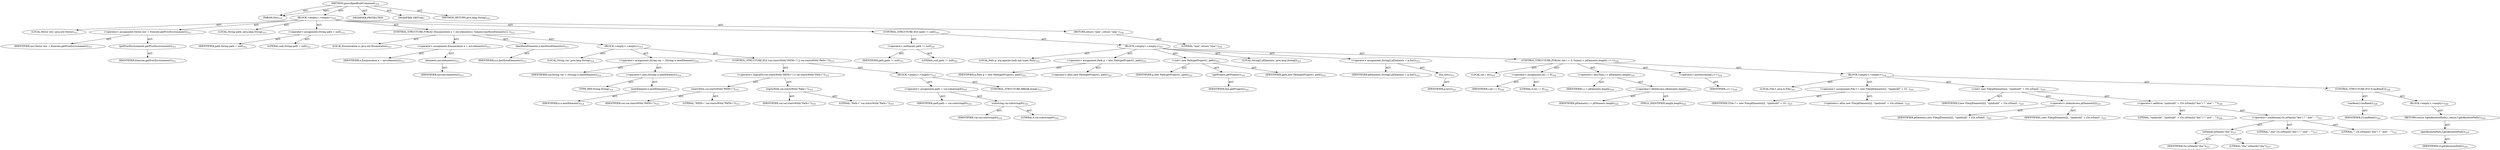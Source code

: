 digraph "guessRpmBuildCommand" {  
"111669149706" [label = <(METHOD,guessRpmBuildCommand)<SUB>310</SUB>> ]
"115964116999" [label = <(PARAM,this)<SUB>310</SUB>> ]
"25769803817" [label = <(BLOCK,&lt;empty&gt;,&lt;empty&gt;)<SUB>310</SUB>> ]
"94489280525" [label = <(LOCAL,Vector env: java.util.Vector)<SUB>311</SUB>> ]
"30064771221" [label = <(&lt;operator&gt;.assignment,Vector env = Execute.getProcEnvironment())<SUB>311</SUB>> ]
"68719476857" [label = <(IDENTIFIER,env,Vector env = Execute.getProcEnvironment())<SUB>311</SUB>> ]
"30064771222" [label = <(getProcEnvironment,getProcEnvironment())<SUB>311</SUB>> ]
"68719476858" [label = <(IDENTIFIER,Execute,getProcEnvironment())<SUB>311</SUB>> ]
"94489280526" [label = <(LOCAL,String path: java.lang.String)<SUB>312</SUB>> ]
"30064771223" [label = <(&lt;operator&gt;.assignment,String path = null)<SUB>312</SUB>> ]
"68719476859" [label = <(IDENTIFIER,path,String path = null)<SUB>312</SUB>> ]
"90194313240" [label = <(LITERAL,null,String path = null)<SUB>312</SUB>> ]
"47244640281" [label = <(CONTROL_STRUCTURE,FOR,for (Enumeration e = env.elements(); Some(e.hasMoreElements()); ))<SUB>313</SUB>> ]
"94489280527" [label = <(LOCAL,Enumeration e: java.util.Enumeration)<SUB>313</SUB>> ]
"30064771224" [label = <(&lt;operator&gt;.assignment,Enumeration e = env.elements())<SUB>313</SUB>> ]
"68719476860" [label = <(IDENTIFIER,e,Enumeration e = env.elements())<SUB>313</SUB>> ]
"30064771225" [label = <(elements,env.elements())<SUB>313</SUB>> ]
"68719476861" [label = <(IDENTIFIER,env,env.elements())<SUB>313</SUB>> ]
"30064771226" [label = <(hasMoreElements,e.hasMoreElements())<SUB>313</SUB>> ]
"68719476862" [label = <(IDENTIFIER,e,e.hasMoreElements())<SUB>313</SUB>> ]
"25769803818" [label = <(BLOCK,&lt;empty&gt;,&lt;empty&gt;)<SUB>313</SUB>> ]
"94489280528" [label = <(LOCAL,String var: java.lang.String)<SUB>314</SUB>> ]
"30064771227" [label = <(&lt;operator&gt;.assignment,String var = (String) e.nextElement())<SUB>314</SUB>> ]
"68719476863" [label = <(IDENTIFIER,var,String var = (String) e.nextElement())<SUB>314</SUB>> ]
"30064771228" [label = <(&lt;operator&gt;.cast,(String) e.nextElement())<SUB>314</SUB>> ]
"180388626432" [label = <(TYPE_REF,String,String)<SUB>314</SUB>> ]
"30064771229" [label = <(nextElement,e.nextElement())<SUB>314</SUB>> ]
"68719476864" [label = <(IDENTIFIER,e,e.nextElement())<SUB>314</SUB>> ]
"47244640282" [label = <(CONTROL_STRUCTURE,IF,if (var.startsWith(&quot;PATH=&quot;) || var.startsWith(&quot;Path=&quot;)))<SUB>315</SUB>> ]
"30064771230" [label = <(&lt;operator&gt;.logicalOr,var.startsWith(&quot;PATH=&quot;) || var.startsWith(&quot;Path=&quot;))<SUB>315</SUB>> ]
"30064771231" [label = <(startsWith,var.startsWith(&quot;PATH=&quot;))<SUB>315</SUB>> ]
"68719476865" [label = <(IDENTIFIER,var,var.startsWith(&quot;PATH=&quot;))<SUB>315</SUB>> ]
"90194313241" [label = <(LITERAL,&quot;PATH=&quot;,var.startsWith(&quot;PATH=&quot;))<SUB>315</SUB>> ]
"30064771232" [label = <(startsWith,var.startsWith(&quot;Path=&quot;))<SUB>315</SUB>> ]
"68719476866" [label = <(IDENTIFIER,var,var.startsWith(&quot;Path=&quot;))<SUB>315</SUB>> ]
"90194313242" [label = <(LITERAL,&quot;Path=&quot;,var.startsWith(&quot;Path=&quot;))<SUB>315</SUB>> ]
"25769803819" [label = <(BLOCK,&lt;empty&gt;,&lt;empty&gt;)<SUB>315</SUB>> ]
"30064771233" [label = <(&lt;operator&gt;.assignment,path = var.substring(6))<SUB>316</SUB>> ]
"68719476867" [label = <(IDENTIFIER,path,path = var.substring(6))<SUB>316</SUB>> ]
"30064771234" [label = <(substring,var.substring(6))<SUB>316</SUB>> ]
"68719476868" [label = <(IDENTIFIER,var,var.substring(6))<SUB>316</SUB>> ]
"90194313243" [label = <(LITERAL,6,var.substring(6))<SUB>316</SUB>> ]
"47244640283" [label = <(CONTROL_STRUCTURE,BREAK,break;)<SUB>317</SUB>> ]
"47244640284" [label = <(CONTROL_STRUCTURE,IF,if (path != null))<SUB>321</SUB>> ]
"30064771235" [label = <(&lt;operator&gt;.notEquals,path != null)<SUB>321</SUB>> ]
"68719476869" [label = <(IDENTIFIER,path,path != null)<SUB>321</SUB>> ]
"90194313244" [label = <(LITERAL,null,path != null)<SUB>321</SUB>> ]
"25769803820" [label = <(BLOCK,&lt;empty&gt;,&lt;empty&gt;)<SUB>321</SUB>> ]
"94489280529" [label = <(LOCAL,Path p: org.apache.tools.ant.types.Path)<SUB>322</SUB>> ]
"30064771236" [label = <(&lt;operator&gt;.assignment,Path p = new Path(getProject(), path))<SUB>322</SUB>> ]
"68719476870" [label = <(IDENTIFIER,p,Path p = new Path(getProject(), path))<SUB>322</SUB>> ]
"30064771237" [label = <(&lt;operator&gt;.alloc,new Path(getProject(), path))<SUB>322</SUB>> ]
"30064771238" [label = <(&lt;init&gt;,new Path(getProject(), path))<SUB>322</SUB>> ]
"68719476871" [label = <(IDENTIFIER,p,new Path(getProject(), path))<SUB>322</SUB>> ]
"30064771239" [label = <(getProject,getProject())<SUB>322</SUB>> ]
"68719476753" [label = <(IDENTIFIER,this,getProject())<SUB>322</SUB>> ]
"68719476872" [label = <(IDENTIFIER,path,new Path(getProject(), path))<SUB>322</SUB>> ]
"94489280530" [label = <(LOCAL,String[] pElements: java.lang.String[])<SUB>323</SUB>> ]
"30064771240" [label = <(&lt;operator&gt;.assignment,String[] pElements = p.list())<SUB>323</SUB>> ]
"68719476873" [label = <(IDENTIFIER,pElements,String[] pElements = p.list())<SUB>323</SUB>> ]
"30064771241" [label = <(list,list())<SUB>323</SUB>> ]
"68719476874" [label = <(IDENTIFIER,p,list())<SUB>323</SUB>> ]
"47244640285" [label = <(CONTROL_STRUCTURE,FOR,for (int i = 0; Some(i &lt; pElements.length); i++))<SUB>324</SUB>> ]
"94489280531" [label = <(LOCAL,int i: int)<SUB>324</SUB>> ]
"30064771242" [label = <(&lt;operator&gt;.assignment,int i = 0)<SUB>324</SUB>> ]
"68719476875" [label = <(IDENTIFIER,i,int i = 0)<SUB>324</SUB>> ]
"90194313245" [label = <(LITERAL,0,int i = 0)<SUB>324</SUB>> ]
"30064771243" [label = <(&lt;operator&gt;.lessThan,i &lt; pElements.length)<SUB>324</SUB>> ]
"68719476876" [label = <(IDENTIFIER,i,i &lt; pElements.length)<SUB>324</SUB>> ]
"30064771244" [label = <(&lt;operator&gt;.fieldAccess,pElements.length)<SUB>324</SUB>> ]
"68719476877" [label = <(IDENTIFIER,pElements,i &lt; pElements.length)<SUB>324</SUB>> ]
"55834574882" [label = <(FIELD_IDENTIFIER,length,length)<SUB>324</SUB>> ]
"30064771245" [label = <(&lt;operator&gt;.postIncrement,i++)<SUB>324</SUB>> ]
"68719476878" [label = <(IDENTIFIER,i,i++)<SUB>324</SUB>> ]
"25769803821" [label = <(BLOCK,&lt;empty&gt;,&lt;empty&gt;)<SUB>324</SUB>> ]
"94489280532" [label = <(LOCAL,File f: java.io.File)<SUB>325</SUB>> ]
"30064771246" [label = <(&lt;operator&gt;.assignment,File f = new File(pElements[i], &quot;rpmbuild&quot; + (O...)<SUB>325</SUB>> ]
"68719476879" [label = <(IDENTIFIER,f,File f = new File(pElements[i], &quot;rpmbuild&quot; + (O...)<SUB>325</SUB>> ]
"30064771247" [label = <(&lt;operator&gt;.alloc,new File(pElements[i], &quot;rpmbuild&quot; + (Os.isFamil...)<SUB>325</SUB>> ]
"30064771248" [label = <(&lt;init&gt;,new File(pElements[i], &quot;rpmbuild&quot; + (Os.isFamil...)<SUB>325</SUB>> ]
"68719476880" [label = <(IDENTIFIER,f,new File(pElements[i], &quot;rpmbuild&quot; + (Os.isFamil...)<SUB>325</SUB>> ]
"30064771249" [label = <(&lt;operator&gt;.indexAccess,pElements[i])<SUB>325</SUB>> ]
"68719476881" [label = <(IDENTIFIER,pElements,new File(pElements[i], &quot;rpmbuild&quot; + (Os.isFamil...)<SUB>325</SUB>> ]
"68719476882" [label = <(IDENTIFIER,i,new File(pElements[i], &quot;rpmbuild&quot; + (Os.isFamil...)<SUB>325</SUB>> ]
"30064771250" [label = <(&lt;operator&gt;.addition,&quot;rpmbuild&quot; + (Os.isFamily(&quot;dos&quot;) ? &quot;.exe&quot; : &quot;&quot;))<SUB>326</SUB>> ]
"90194313246" [label = <(LITERAL,&quot;rpmbuild&quot;,&quot;rpmbuild&quot; + (Os.isFamily(&quot;dos&quot;) ? &quot;.exe&quot; : &quot;&quot;))<SUB>326</SUB>> ]
"30064771251" [label = <(&lt;operator&gt;.conditional,Os.isFamily(&quot;dos&quot;) ? &quot;.exe&quot; : &quot;&quot;)<SUB>327</SUB>> ]
"30064771252" [label = <(isFamily,isFamily(&quot;dos&quot;))<SUB>327</SUB>> ]
"68719476883" [label = <(IDENTIFIER,Os,isFamily(&quot;dos&quot;))<SUB>327</SUB>> ]
"90194313247" [label = <(LITERAL,&quot;dos&quot;,isFamily(&quot;dos&quot;))<SUB>327</SUB>> ]
"90194313248" [label = <(LITERAL,&quot;.exe&quot;,Os.isFamily(&quot;dos&quot;) ? &quot;.exe&quot; : &quot;&quot;)<SUB>327</SUB>> ]
"90194313249" [label = <(LITERAL,&quot;&quot;,Os.isFamily(&quot;dos&quot;) ? &quot;.exe&quot; : &quot;&quot;)<SUB>327</SUB>> ]
"47244640286" [label = <(CONTROL_STRUCTURE,IF,if (f.canRead()))<SUB>328</SUB>> ]
"30064771253" [label = <(canRead,f.canRead())<SUB>328</SUB>> ]
"68719476884" [label = <(IDENTIFIER,f,f.canRead())<SUB>328</SUB>> ]
"25769803822" [label = <(BLOCK,&lt;empty&gt;,&lt;empty&gt;)<SUB>328</SUB>> ]
"146028888064" [label = <(RETURN,return f.getAbsolutePath();,return f.getAbsolutePath();)<SUB>329</SUB>> ]
"30064771254" [label = <(getAbsolutePath,f.getAbsolutePath())<SUB>329</SUB>> ]
"68719476885" [label = <(IDENTIFIER,f,f.getAbsolutePath())<SUB>329</SUB>> ]
"146028888065" [label = <(RETURN,return &quot;rpm&quot;;,return &quot;rpm&quot;;)<SUB>334</SUB>> ]
"90194313250" [label = <(LITERAL,&quot;rpm&quot;,return &quot;rpm&quot;;)<SUB>334</SUB>> ]
"133143986205" [label = <(MODIFIER,PROTECTED)> ]
"133143986206" [label = <(MODIFIER,VIRTUAL)> ]
"128849018890" [label = <(METHOD_RETURN,java.lang.String)<SUB>310</SUB>> ]
  "111669149706" -> "115964116999"  [ label = "AST: "] 
  "111669149706" -> "25769803817"  [ label = "AST: "] 
  "111669149706" -> "133143986205"  [ label = "AST: "] 
  "111669149706" -> "133143986206"  [ label = "AST: "] 
  "111669149706" -> "128849018890"  [ label = "AST: "] 
  "25769803817" -> "94489280525"  [ label = "AST: "] 
  "25769803817" -> "30064771221"  [ label = "AST: "] 
  "25769803817" -> "94489280526"  [ label = "AST: "] 
  "25769803817" -> "30064771223"  [ label = "AST: "] 
  "25769803817" -> "47244640281"  [ label = "AST: "] 
  "25769803817" -> "47244640284"  [ label = "AST: "] 
  "25769803817" -> "146028888065"  [ label = "AST: "] 
  "30064771221" -> "68719476857"  [ label = "AST: "] 
  "30064771221" -> "30064771222"  [ label = "AST: "] 
  "30064771222" -> "68719476858"  [ label = "AST: "] 
  "30064771223" -> "68719476859"  [ label = "AST: "] 
  "30064771223" -> "90194313240"  [ label = "AST: "] 
  "47244640281" -> "94489280527"  [ label = "AST: "] 
  "47244640281" -> "30064771224"  [ label = "AST: "] 
  "47244640281" -> "30064771226"  [ label = "AST: "] 
  "47244640281" -> "25769803818"  [ label = "AST: "] 
  "30064771224" -> "68719476860"  [ label = "AST: "] 
  "30064771224" -> "30064771225"  [ label = "AST: "] 
  "30064771225" -> "68719476861"  [ label = "AST: "] 
  "30064771226" -> "68719476862"  [ label = "AST: "] 
  "25769803818" -> "94489280528"  [ label = "AST: "] 
  "25769803818" -> "30064771227"  [ label = "AST: "] 
  "25769803818" -> "47244640282"  [ label = "AST: "] 
  "30064771227" -> "68719476863"  [ label = "AST: "] 
  "30064771227" -> "30064771228"  [ label = "AST: "] 
  "30064771228" -> "180388626432"  [ label = "AST: "] 
  "30064771228" -> "30064771229"  [ label = "AST: "] 
  "30064771229" -> "68719476864"  [ label = "AST: "] 
  "47244640282" -> "30064771230"  [ label = "AST: "] 
  "47244640282" -> "25769803819"  [ label = "AST: "] 
  "30064771230" -> "30064771231"  [ label = "AST: "] 
  "30064771230" -> "30064771232"  [ label = "AST: "] 
  "30064771231" -> "68719476865"  [ label = "AST: "] 
  "30064771231" -> "90194313241"  [ label = "AST: "] 
  "30064771232" -> "68719476866"  [ label = "AST: "] 
  "30064771232" -> "90194313242"  [ label = "AST: "] 
  "25769803819" -> "30064771233"  [ label = "AST: "] 
  "25769803819" -> "47244640283"  [ label = "AST: "] 
  "30064771233" -> "68719476867"  [ label = "AST: "] 
  "30064771233" -> "30064771234"  [ label = "AST: "] 
  "30064771234" -> "68719476868"  [ label = "AST: "] 
  "30064771234" -> "90194313243"  [ label = "AST: "] 
  "47244640284" -> "30064771235"  [ label = "AST: "] 
  "47244640284" -> "25769803820"  [ label = "AST: "] 
  "30064771235" -> "68719476869"  [ label = "AST: "] 
  "30064771235" -> "90194313244"  [ label = "AST: "] 
  "25769803820" -> "94489280529"  [ label = "AST: "] 
  "25769803820" -> "30064771236"  [ label = "AST: "] 
  "25769803820" -> "30064771238"  [ label = "AST: "] 
  "25769803820" -> "94489280530"  [ label = "AST: "] 
  "25769803820" -> "30064771240"  [ label = "AST: "] 
  "25769803820" -> "47244640285"  [ label = "AST: "] 
  "30064771236" -> "68719476870"  [ label = "AST: "] 
  "30064771236" -> "30064771237"  [ label = "AST: "] 
  "30064771238" -> "68719476871"  [ label = "AST: "] 
  "30064771238" -> "30064771239"  [ label = "AST: "] 
  "30064771238" -> "68719476872"  [ label = "AST: "] 
  "30064771239" -> "68719476753"  [ label = "AST: "] 
  "30064771240" -> "68719476873"  [ label = "AST: "] 
  "30064771240" -> "30064771241"  [ label = "AST: "] 
  "30064771241" -> "68719476874"  [ label = "AST: "] 
  "47244640285" -> "94489280531"  [ label = "AST: "] 
  "47244640285" -> "30064771242"  [ label = "AST: "] 
  "47244640285" -> "30064771243"  [ label = "AST: "] 
  "47244640285" -> "30064771245"  [ label = "AST: "] 
  "47244640285" -> "25769803821"  [ label = "AST: "] 
  "30064771242" -> "68719476875"  [ label = "AST: "] 
  "30064771242" -> "90194313245"  [ label = "AST: "] 
  "30064771243" -> "68719476876"  [ label = "AST: "] 
  "30064771243" -> "30064771244"  [ label = "AST: "] 
  "30064771244" -> "68719476877"  [ label = "AST: "] 
  "30064771244" -> "55834574882"  [ label = "AST: "] 
  "30064771245" -> "68719476878"  [ label = "AST: "] 
  "25769803821" -> "94489280532"  [ label = "AST: "] 
  "25769803821" -> "30064771246"  [ label = "AST: "] 
  "25769803821" -> "30064771248"  [ label = "AST: "] 
  "25769803821" -> "47244640286"  [ label = "AST: "] 
  "30064771246" -> "68719476879"  [ label = "AST: "] 
  "30064771246" -> "30064771247"  [ label = "AST: "] 
  "30064771248" -> "68719476880"  [ label = "AST: "] 
  "30064771248" -> "30064771249"  [ label = "AST: "] 
  "30064771248" -> "30064771250"  [ label = "AST: "] 
  "30064771249" -> "68719476881"  [ label = "AST: "] 
  "30064771249" -> "68719476882"  [ label = "AST: "] 
  "30064771250" -> "90194313246"  [ label = "AST: "] 
  "30064771250" -> "30064771251"  [ label = "AST: "] 
  "30064771251" -> "30064771252"  [ label = "AST: "] 
  "30064771251" -> "90194313248"  [ label = "AST: "] 
  "30064771251" -> "90194313249"  [ label = "AST: "] 
  "30064771252" -> "68719476883"  [ label = "AST: "] 
  "30064771252" -> "90194313247"  [ label = "AST: "] 
  "47244640286" -> "30064771253"  [ label = "AST: "] 
  "47244640286" -> "25769803822"  [ label = "AST: "] 
  "30064771253" -> "68719476884"  [ label = "AST: "] 
  "25769803822" -> "146028888064"  [ label = "AST: "] 
  "146028888064" -> "30064771254"  [ label = "AST: "] 
  "30064771254" -> "68719476885"  [ label = "AST: "] 
  "146028888065" -> "90194313250"  [ label = "AST: "] 
  "111669149706" -> "115964116999"  [ label = "DDG: "] 
}
